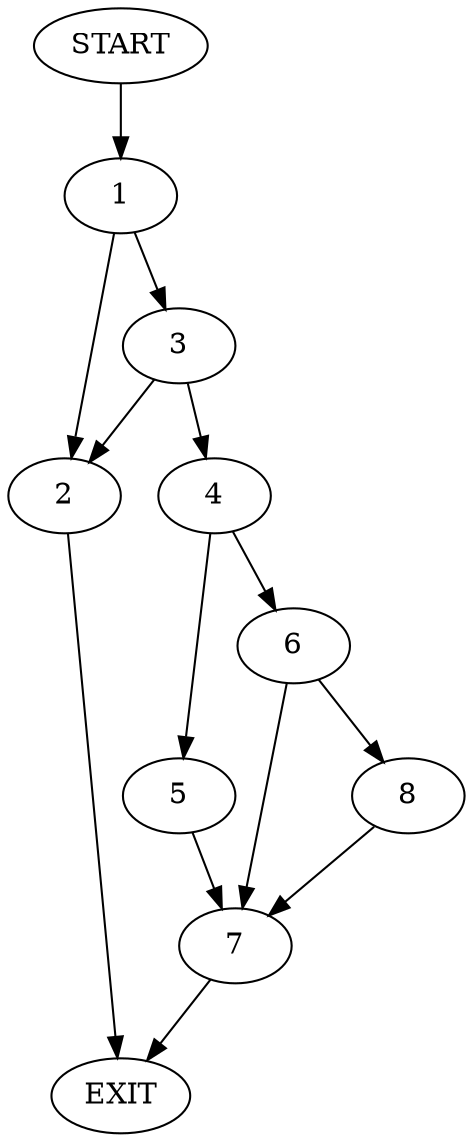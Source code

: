 digraph {
0 [label="START"]
9 [label="EXIT"]
0 -> 1
1 -> 2
1 -> 3
2 -> 9
3 -> 2
3 -> 4
4 -> 5
4 -> 6
5 -> 7
6 -> 8
6 -> 7
8 -> 7
7 -> 9
}
